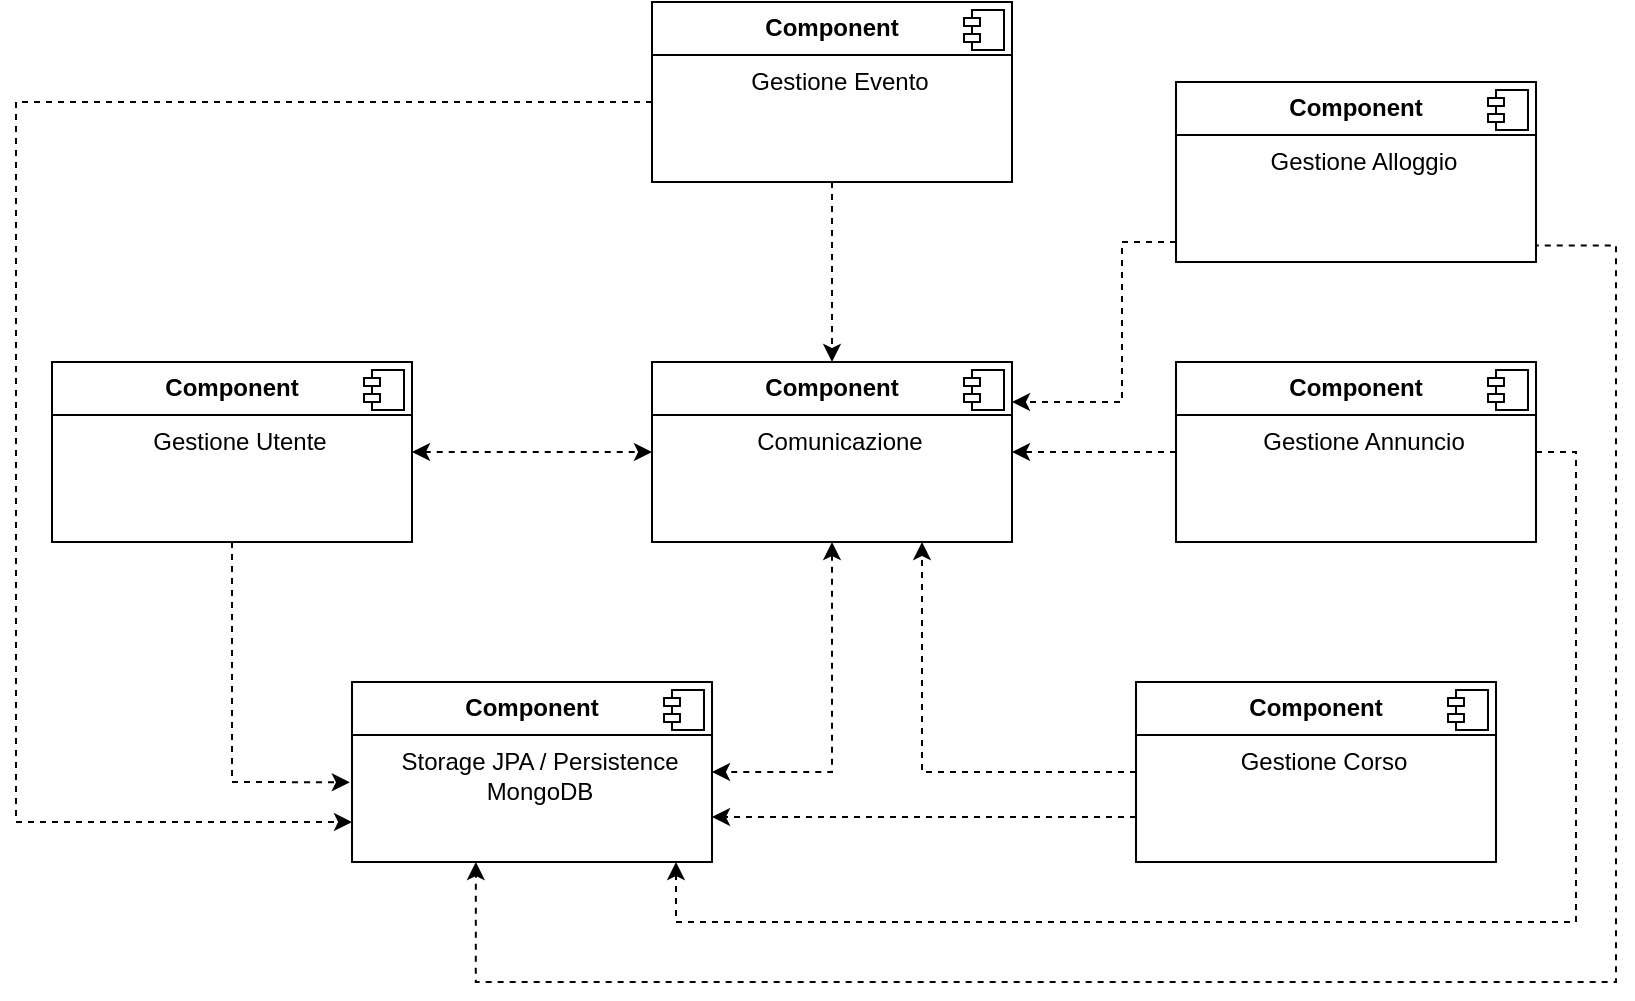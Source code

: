 <mxfile version="26.0.2" pages="3">
  <diagram name="Pagina-1" id="pe2UOCVBsBQI-98ntC_s">
    <mxGraphModel dx="1720" dy="804" grid="1" gridSize="10" guides="1" tooltips="1" connect="1" arrows="1" fold="1" page="1" pageScale="1" pageWidth="827" pageHeight="1169" math="0" shadow="0">
      <root>
        <mxCell id="0" />
        <mxCell id="1" parent="0" />
        <mxCell id="i1jx81vMMFwKfAQsEFk4-23" style="edgeStyle=orthogonalEdgeStyle;rounded=0;orthogonalLoop=1;jettySize=auto;html=1;exitX=1;exitY=0.5;exitDx=0;exitDy=0;entryX=0;entryY=0.5;entryDx=0;entryDy=0;startArrow=classic;startFill=1;dashed=1;" parent="1" source="4HBdsulgG-ImZdC8qQe4-5" target="4HBdsulgG-ImZdC8qQe4-17" edge="1">
          <mxGeometry relative="1" as="geometry" />
        </mxCell>
        <mxCell id="4HBdsulgG-ImZdC8qQe4-5" value="&lt;p style=&quot;margin:0px;margin-top:6px;text-align:center;&quot;&gt;&lt;b&gt;Component&lt;/b&gt;&lt;/p&gt;&lt;hr size=&quot;1&quot; style=&quot;border-style:solid;&quot;&gt;&lt;p style=&quot;margin: 0px 0px 0px 8px; text-align: center;&quot;&gt;Gestione Utente&lt;/p&gt;" style="align=left;overflow=fill;html=1;dropTarget=0;whiteSpace=wrap;" parent="1" vertex="1">
          <mxGeometry x="28" y="290" width="180" height="90" as="geometry" />
        </mxCell>
        <mxCell id="4HBdsulgG-ImZdC8qQe4-6" value="" style="shape=component;jettyWidth=8;jettyHeight=4;" parent="4HBdsulgG-ImZdC8qQe4-5" vertex="1">
          <mxGeometry x="1" width="20" height="20" relative="1" as="geometry">
            <mxPoint x="-24" y="4" as="offset" />
          </mxGeometry>
        </mxCell>
        <mxCell id="i1jx81vMMFwKfAQsEFk4-26" style="edgeStyle=orthogonalEdgeStyle;rounded=0;orthogonalLoop=1;jettySize=auto;html=1;exitX=0;exitY=0.5;exitDx=0;exitDy=0;entryX=1;entryY=0.5;entryDx=0;entryDy=0;dashed=1;" parent="1" source="4HBdsulgG-ImZdC8qQe4-7" target="4HBdsulgG-ImZdC8qQe4-17" edge="1">
          <mxGeometry relative="1" as="geometry" />
        </mxCell>
        <mxCell id="6kfab028m-CWDjPZeeVc-5" style="edgeStyle=orthogonalEdgeStyle;rounded=0;orthogonalLoop=1;jettySize=auto;html=1;dashed=1;" parent="1" source="4HBdsulgG-ImZdC8qQe4-7" target="4HBdsulgG-ImZdC8qQe4-19" edge="1">
          <mxGeometry relative="1" as="geometry">
            <Array as="points">
              <mxPoint x="790" y="335" />
              <mxPoint x="790" y="570" />
              <mxPoint x="340" y="570" />
            </Array>
          </mxGeometry>
        </mxCell>
        <mxCell id="4HBdsulgG-ImZdC8qQe4-7" value="&lt;p style=&quot;margin:0px;margin-top:6px;text-align:center;&quot;&gt;&lt;b&gt;Component&lt;/b&gt;&lt;/p&gt;&lt;hr size=&quot;1&quot; style=&quot;border-style:solid;&quot;&gt;&lt;p style=&quot;margin: 0px 0px 0px 8px; text-align: center;&quot;&gt;Gestione Annuncio&lt;/p&gt;" style="align=left;overflow=fill;html=1;dropTarget=0;whiteSpace=wrap;" parent="1" vertex="1">
          <mxGeometry x="590" y="290" width="180" height="90" as="geometry" />
        </mxCell>
        <mxCell id="4HBdsulgG-ImZdC8qQe4-8" value="" style="shape=component;jettyWidth=8;jettyHeight=4;" parent="4HBdsulgG-ImZdC8qQe4-7" vertex="1">
          <mxGeometry x="1" width="20" height="20" relative="1" as="geometry">
            <mxPoint x="-24" y="4" as="offset" />
          </mxGeometry>
        </mxCell>
        <mxCell id="i1jx81vMMFwKfAQsEFk4-24" style="edgeStyle=orthogonalEdgeStyle;rounded=0;orthogonalLoop=1;jettySize=auto;html=1;exitX=0.5;exitY=1;exitDx=0;exitDy=0;entryX=0.5;entryY=0;entryDx=0;entryDy=0;dashed=1;" parent="1" source="4HBdsulgG-ImZdC8qQe4-9" target="4HBdsulgG-ImZdC8qQe4-17" edge="1">
          <mxGeometry relative="1" as="geometry" />
        </mxCell>
        <mxCell id="6kfab028m-CWDjPZeeVc-2" style="edgeStyle=orthogonalEdgeStyle;rounded=0;orthogonalLoop=1;jettySize=auto;html=1;dashed=1;" parent="1" source="4HBdsulgG-ImZdC8qQe4-9" target="4HBdsulgG-ImZdC8qQe4-19" edge="1">
          <mxGeometry relative="1" as="geometry">
            <mxPoint x="246.118" y="430" as="targetPoint" />
            <Array as="points">
              <mxPoint x="10" y="160" />
              <mxPoint x="10" y="520" />
            </Array>
          </mxGeometry>
        </mxCell>
        <mxCell id="4HBdsulgG-ImZdC8qQe4-9" value="&lt;p style=&quot;margin:0px;margin-top:6px;text-align:center;&quot;&gt;&lt;b&gt;Component&lt;/b&gt;&lt;/p&gt;&lt;hr size=&quot;1&quot; style=&quot;border-style:solid;&quot;&gt;&lt;p style=&quot;margin: 0px 0px 0px 8px; text-align: center;&quot;&gt;Gestione Evento&lt;/p&gt;" style="align=left;overflow=fill;html=1;dropTarget=0;whiteSpace=wrap;" parent="1" vertex="1">
          <mxGeometry x="328" y="110" width="180" height="90" as="geometry" />
        </mxCell>
        <mxCell id="4HBdsulgG-ImZdC8qQe4-10" value="" style="shape=component;jettyWidth=8;jettyHeight=4;" parent="4HBdsulgG-ImZdC8qQe4-9" vertex="1">
          <mxGeometry x="1" width="20" height="20" relative="1" as="geometry">
            <mxPoint x="-24" y="4" as="offset" />
          </mxGeometry>
        </mxCell>
        <mxCell id="6kfab028m-CWDjPZeeVc-3" style="edgeStyle=orthogonalEdgeStyle;rounded=0;orthogonalLoop=1;jettySize=auto;html=1;entryX=1;entryY=0.222;entryDx=0;entryDy=0;entryPerimeter=0;dashed=1;" parent="1" source="4HBdsulgG-ImZdC8qQe4-11" target="4HBdsulgG-ImZdC8qQe4-17" edge="1">
          <mxGeometry relative="1" as="geometry">
            <mxPoint x="518" y="310" as="targetPoint" />
            <Array as="points">
              <mxPoint x="563" y="230" />
              <mxPoint x="563" y="310" />
            </Array>
          </mxGeometry>
        </mxCell>
        <mxCell id="6kfab028m-CWDjPZeeVc-6" style="edgeStyle=orthogonalEdgeStyle;rounded=0;orthogonalLoop=1;jettySize=auto;html=1;dashed=1;entryX=0.344;entryY=1;entryDx=0;entryDy=0;entryPerimeter=0;exitX=0.991;exitY=0.909;exitDx=0;exitDy=0;exitPerimeter=0;" parent="1" source="4HBdsulgG-ImZdC8qQe4-11" target="4HBdsulgG-ImZdC8qQe4-19" edge="1">
          <mxGeometry relative="1" as="geometry">
            <mxPoint x="280" y="550" as="targetPoint" />
            <Array as="points">
              <mxPoint x="810" y="232" />
              <mxPoint x="810" y="600" />
              <mxPoint x="240" y="600" />
            </Array>
            <mxPoint x="776" y="160" as="sourcePoint" />
          </mxGeometry>
        </mxCell>
        <mxCell id="4HBdsulgG-ImZdC8qQe4-11" value="&lt;p style=&quot;margin:0px;margin-top:6px;text-align:center;&quot;&gt;&lt;b&gt;Component&lt;/b&gt;&lt;/p&gt;&lt;hr size=&quot;1&quot; style=&quot;border-style:solid;&quot;&gt;&lt;p style=&quot;margin: 0px 0px 0px 8px; text-align: center;&quot;&gt;Gestione Alloggio&lt;/p&gt;" style="align=left;overflow=fill;html=1;dropTarget=0;whiteSpace=wrap;" parent="1" vertex="1">
          <mxGeometry x="590" y="150" width="180" height="90" as="geometry" />
        </mxCell>
        <mxCell id="4HBdsulgG-ImZdC8qQe4-12" value="" style="shape=component;jettyWidth=8;jettyHeight=4;" parent="4HBdsulgG-ImZdC8qQe4-11" vertex="1">
          <mxGeometry x="1" width="20" height="20" relative="1" as="geometry">
            <mxPoint x="-24" y="4" as="offset" />
          </mxGeometry>
        </mxCell>
        <mxCell id="i1jx81vMMFwKfAQsEFk4-15" style="edgeStyle=orthogonalEdgeStyle;rounded=0;orthogonalLoop=1;jettySize=auto;html=1;exitX=1;exitY=0.5;exitDx=0;exitDy=0;entryX=0.25;entryY=0;entryDx=0;entryDy=0;strokeColor=none;" parent="1" source="4HBdsulgG-ImZdC8qQe4-13" target="4HBdsulgG-ImZdC8qQe4-5" edge="1">
          <mxGeometry relative="1" as="geometry">
            <Array as="points">
              <mxPoint x="240" y="325" />
              <mxPoint x="240" y="380" />
            </Array>
          </mxGeometry>
        </mxCell>
        <mxCell id="i1jx81vMMFwKfAQsEFk4-27" style="edgeStyle=orthogonalEdgeStyle;rounded=0;orthogonalLoop=1;jettySize=auto;html=1;exitX=0;exitY=0.5;exitDx=0;exitDy=0;entryX=0.75;entryY=1;entryDx=0;entryDy=0;dashed=1;" parent="1" source="4HBdsulgG-ImZdC8qQe4-13" target="4HBdsulgG-ImZdC8qQe4-17" edge="1">
          <mxGeometry relative="1" as="geometry" />
        </mxCell>
        <mxCell id="6kfab028m-CWDjPZeeVc-4" style="edgeStyle=orthogonalEdgeStyle;rounded=0;orthogonalLoop=1;jettySize=auto;html=1;exitX=0;exitY=0.75;exitDx=0;exitDy=0;entryX=1;entryY=0.75;entryDx=0;entryDy=0;dashed=1;" parent="1" source="4HBdsulgG-ImZdC8qQe4-13" target="4HBdsulgG-ImZdC8qQe4-19" edge="1">
          <mxGeometry relative="1" as="geometry" />
        </mxCell>
        <mxCell id="4HBdsulgG-ImZdC8qQe4-13" value="&lt;p style=&quot;margin:0px;margin-top:6px;text-align:center;&quot;&gt;&lt;b&gt;Component&lt;/b&gt;&lt;/p&gt;&lt;hr size=&quot;1&quot; style=&quot;border-style:solid;&quot;&gt;&lt;p style=&quot;margin: 0px 0px 0px 8px; text-align: center;&quot;&gt;Gestione Corso&lt;/p&gt;" style="align=left;overflow=fill;html=1;dropTarget=0;whiteSpace=wrap;" parent="1" vertex="1">
          <mxGeometry x="570" y="450" width="180" height="90" as="geometry" />
        </mxCell>
        <mxCell id="4HBdsulgG-ImZdC8qQe4-14" value="" style="shape=component;jettyWidth=8;jettyHeight=4;" parent="4HBdsulgG-ImZdC8qQe4-13" vertex="1">
          <mxGeometry x="1" width="20" height="20" relative="1" as="geometry">
            <mxPoint x="-24" y="4" as="offset" />
          </mxGeometry>
        </mxCell>
        <mxCell id="4HBdsulgG-ImZdC8qQe4-17" value="&lt;p style=&quot;margin:0px;margin-top:6px;text-align:center;&quot;&gt;&lt;b&gt;Component&lt;/b&gt;&lt;/p&gt;&lt;hr size=&quot;1&quot; style=&quot;border-style:solid;&quot;&gt;&lt;p style=&quot;margin: 0px 0px 0px 8px; text-align: center;&quot;&gt;Comunicazione&lt;/p&gt;" style="align=left;overflow=fill;html=1;dropTarget=0;whiteSpace=wrap;" parent="1" vertex="1">
          <mxGeometry x="328" y="290" width="180" height="90" as="geometry" />
        </mxCell>
        <mxCell id="4HBdsulgG-ImZdC8qQe4-18" value="" style="shape=component;jettyWidth=8;jettyHeight=4;" parent="4HBdsulgG-ImZdC8qQe4-17" vertex="1">
          <mxGeometry x="1" width="20" height="20" relative="1" as="geometry">
            <mxPoint x="-24" y="4" as="offset" />
          </mxGeometry>
        </mxCell>
        <mxCell id="4HBdsulgG-ImZdC8qQe4-19" value="&lt;p style=&quot;margin:0px;margin-top:6px;text-align:center;&quot;&gt;&lt;b&gt;Component&lt;/b&gt;&lt;/p&gt;&lt;hr size=&quot;1&quot; style=&quot;border-style:solid;&quot;&gt;&lt;p style=&quot;margin: 0px 0px 0px 8px; text-align: center;&quot;&gt;Storage JPA / Persistence&lt;/p&gt;&lt;p style=&quot;margin: 0px 0px 0px 8px; text-align: center;&quot;&gt;MongoDB&lt;/p&gt;" style="align=left;overflow=fill;html=1;dropTarget=0;whiteSpace=wrap;" parent="1" vertex="1">
          <mxGeometry x="178" y="450" width="180" height="90" as="geometry" />
        </mxCell>
        <mxCell id="4HBdsulgG-ImZdC8qQe4-20" value="" style="shape=component;jettyWidth=8;jettyHeight=4;" parent="4HBdsulgG-ImZdC8qQe4-19" vertex="1">
          <mxGeometry x="1" width="20" height="20" relative="1" as="geometry">
            <mxPoint x="-24" y="4" as="offset" />
          </mxGeometry>
        </mxCell>
        <mxCell id="GGJSLKIVO9XO_60lg_C8-2" value="" style="endArrow=classic;html=1;rounded=0;exitX=0.5;exitY=1;exitDx=0;exitDy=0;entryX=-0.006;entryY=0.557;entryDx=0;entryDy=0;entryPerimeter=0;dashed=1;" parent="1" source="4HBdsulgG-ImZdC8qQe4-5" target="4HBdsulgG-ImZdC8qQe4-19" edge="1">
          <mxGeometry width="50" height="50" relative="1" as="geometry">
            <mxPoint x="238" y="260" as="sourcePoint" />
            <mxPoint x="288" y="210" as="targetPoint" />
            <Array as="points">
              <mxPoint x="118" y="500" />
            </Array>
          </mxGeometry>
        </mxCell>
        <mxCell id="GGJSLKIVO9XO_60lg_C8-3" value="" style="endArrow=classic;html=1;rounded=0;exitX=0.5;exitY=1;exitDx=0;exitDy=0;entryX=1;entryY=0.5;entryDx=0;entryDy=0;dashed=1;startArrow=classic;startFill=1;" parent="1" source="4HBdsulgG-ImZdC8qQe4-17" target="4HBdsulgG-ImZdC8qQe4-19" edge="1">
          <mxGeometry width="50" height="50" relative="1" as="geometry">
            <mxPoint x="408" y="390" as="sourcePoint" />
            <mxPoint x="468" y="505" as="targetPoint" />
            <Array as="points">
              <mxPoint x="418" y="495" />
            </Array>
          </mxGeometry>
        </mxCell>
      </root>
    </mxGraphModel>
  </diagram>
  <diagram id="pYxKNERqshuxI0l4c9nT" name="Pagina-2">
    <mxGraphModel grid="1" page="1" gridSize="10" guides="1" tooltips="1" connect="1" arrows="1" fold="1" pageScale="1" pageWidth="827" pageHeight="1169" math="0" shadow="0">
      <root>
        <mxCell id="0" />
        <mxCell id="1" parent="0" />
        <mxCell id="yDcQlnDPw1mPik0FXwPe-1" style="edgeStyle=orthogonalEdgeStyle;rounded=0;orthogonalLoop=1;jettySize=auto;html=1;" edge="1" parent="1" source="DOC5NmTzNjo7egD-aANQ-2" target="DOC5NmTzNjo7egD-aANQ-21">
          <mxGeometry relative="1" as="geometry" />
        </mxCell>
        <mxCell id="JM3vC0mVPemPhnOdPnBG-3" style="edgeStyle=orthogonalEdgeStyle;rounded=0;orthogonalLoop=1;jettySize=auto;html=1;entryX=0.5;entryY=0;entryDx=0;entryDy=0;" edge="1" parent="1" source="DOC5NmTzNjo7egD-aANQ-2" target="DOC5NmTzNjo7egD-aANQ-23">
          <mxGeometry relative="1" as="geometry" />
        </mxCell>
        <mxCell id="DOC5NmTzNjo7egD-aANQ-2" value="&lt;p style=&quot;margin:0px;margin-top:6px;text-align:center;&quot;&gt;&lt;b&gt;Component&lt;/b&gt;&lt;/p&gt;&lt;hr size=&quot;1&quot; style=&quot;border-style:solid;&quot;&gt;&lt;p style=&quot;margin: 0px 0px 0px 8px; text-align: center;&quot;&gt;Gestione Utente&lt;/p&gt;" style="align=left;overflow=fill;html=1;dropTarget=0;whiteSpace=wrap;" vertex="1" parent="1">
          <mxGeometry x="670" y="30" width="180" height="90" as="geometry" />
        </mxCell>
        <mxCell id="DOC5NmTzNjo7egD-aANQ-3" value="" style="shape=component;jettyWidth=8;jettyHeight=4;" vertex="1" parent="DOC5NmTzNjo7egD-aANQ-2">
          <mxGeometry x="1" width="20" height="20" relative="1" as="geometry">
            <mxPoint x="-24" y="4" as="offset" />
          </mxGeometry>
        </mxCell>
        <mxCell id="JM3vC0mVPemPhnOdPnBG-5" style="edgeStyle=orthogonalEdgeStyle;rounded=0;orthogonalLoop=1;jettySize=auto;html=1;exitX=0;exitY=0.5;exitDx=0;exitDy=0;entryX=0.902;entryY=1.008;entryDx=0;entryDy=0;entryPerimeter=0;" edge="1" parent="1" source="DOC5NmTzNjo7egD-aANQ-6" target="DOC5NmTzNjo7egD-aANQ-23">
          <mxGeometry relative="1" as="geometry">
            <Array as="points">
              <mxPoint x="362" y="315" />
            </Array>
          </mxGeometry>
        </mxCell>
        <mxCell id="DOC5NmTzNjo7egD-aANQ-6" value="&lt;p style=&quot;margin:0px;margin-top:6px;text-align:center;&quot;&gt;&lt;b&gt;Component&lt;/b&gt;&lt;/p&gt;&lt;hr size=&quot;1&quot; style=&quot;border-style:solid;&quot;&gt;&lt;p style=&quot;margin: 0px 0px 0px 8px; text-align: center;&quot;&gt;Gestione Annuncio&lt;/p&gt;" style="align=left;overflow=fill;html=1;dropTarget=0;whiteSpace=wrap;" vertex="1" parent="1">
          <mxGeometry x="670" y="270" width="180" height="90" as="geometry" />
        </mxCell>
        <mxCell id="DOC5NmTzNjo7egD-aANQ-7" value="" style="shape=component;jettyWidth=8;jettyHeight=4;" vertex="1" parent="DOC5NmTzNjo7egD-aANQ-6">
          <mxGeometry x="1" width="20" height="20" relative="1" as="geometry">
            <mxPoint x="-24" y="4" as="offset" />
          </mxGeometry>
        </mxCell>
        <mxCell id="DOC5NmTzNjo7egD-aANQ-10" value="&lt;p style=&quot;margin:0px;margin-top:6px;text-align:center;&quot;&gt;&lt;b&gt;Component&lt;/b&gt;&lt;/p&gt;&lt;hr size=&quot;1&quot; style=&quot;border-style:solid;&quot;&gt;&lt;p style=&quot;margin: 0px 0px 0px 8px; text-align: center;&quot;&gt;Gestione Evento&lt;/p&gt;" style="align=left;overflow=fill;html=1;dropTarget=0;whiteSpace=wrap;" vertex="1" parent="1">
          <mxGeometry x="170" y="-70" width="180" height="90" as="geometry" />
        </mxCell>
        <mxCell id="DOC5NmTzNjo7egD-aANQ-11" value="" style="shape=component;jettyWidth=8;jettyHeight=4;" vertex="1" parent="DOC5NmTzNjo7egD-aANQ-10">
          <mxGeometry x="1" width="20" height="20" relative="1" as="geometry">
            <mxPoint x="-24" y="4" as="offset" />
          </mxGeometry>
        </mxCell>
        <mxCell id="JM3vC0mVPemPhnOdPnBG-1" style="edgeStyle=orthogonalEdgeStyle;rounded=0;orthogonalLoop=1;jettySize=auto;html=1;" edge="1" parent="1" source="DOC5NmTzNjo7egD-aANQ-14" target="DOC5NmTzNjo7egD-aANQ-21">
          <mxGeometry relative="1" as="geometry" />
        </mxCell>
        <mxCell id="DOC5NmTzNjo7egD-aANQ-14" value="&lt;p style=&quot;margin:0px;margin-top:6px;text-align:center;&quot;&gt;&lt;b&gt;Component&lt;/b&gt;&lt;/p&gt;&lt;hr size=&quot;1&quot; style=&quot;border-style:solid;&quot;&gt;&lt;p style=&quot;margin: 0px 0px 0px 8px; text-align: center;&quot;&gt;Gestione Alloggio&lt;/p&gt;" style="align=left;overflow=fill;html=1;dropTarget=0;whiteSpace=wrap;" vertex="1" parent="1">
          <mxGeometry x="670" y="160" width="180" height="90" as="geometry" />
        </mxCell>
        <mxCell id="DOC5NmTzNjo7egD-aANQ-15" value="" style="shape=component;jettyWidth=8;jettyHeight=4;" vertex="1" parent="DOC5NmTzNjo7egD-aANQ-14">
          <mxGeometry x="1" width="20" height="20" relative="1" as="geometry">
            <mxPoint x="-24" y="4" as="offset" />
          </mxGeometry>
        </mxCell>
        <mxCell id="DOC5NmTzNjo7egD-aANQ-19" value="&lt;p style=&quot;margin:0px;margin-top:6px;text-align:center;&quot;&gt;&lt;b&gt;Component&lt;/b&gt;&lt;/p&gt;&lt;hr size=&quot;1&quot; style=&quot;border-style:solid;&quot;&gt;&lt;p style=&quot;margin: 0px 0px 0px 8px; text-align: center;&quot;&gt;Gestione Corso&lt;/p&gt;" style="align=left;overflow=fill;html=1;dropTarget=0;whiteSpace=wrap;" vertex="1" parent="1">
          <mxGeometry x="670" y="390" width="180" height="90" as="geometry" />
        </mxCell>
        <mxCell id="DOC5NmTzNjo7egD-aANQ-20" value="" style="shape=component;jettyWidth=8;jettyHeight=4;" vertex="1" parent="DOC5NmTzNjo7egD-aANQ-19">
          <mxGeometry x="1" width="20" height="20" relative="1" as="geometry">
            <mxPoint x="-24" y="4" as="offset" />
          </mxGeometry>
        </mxCell>
        <mxCell id="DOC5NmTzNjo7egD-aANQ-21" value="&lt;p style=&quot;margin:0px;margin-top:6px;text-align:center;&quot;&gt;&lt;b&gt;Component&lt;/b&gt;&lt;/p&gt;&lt;hr size=&quot;1&quot; style=&quot;border-style:solid;&quot;&gt;&lt;p style=&quot;margin: 0px 0px 0px 8px; text-align: center;&quot;&gt;Comunicazione&lt;/p&gt;" style="align=left;overflow=fill;html=1;dropTarget=0;whiteSpace=wrap;" vertex="1" parent="1">
          <mxGeometry x="960" y="150" width="180" height="90" as="geometry" />
        </mxCell>
        <mxCell id="DOC5NmTzNjo7egD-aANQ-22" value="" style="shape=component;jettyWidth=8;jettyHeight=4;" vertex="1" parent="DOC5NmTzNjo7egD-aANQ-21">
          <mxGeometry x="1" width="20" height="20" relative="1" as="geometry">
            <mxPoint x="-24" y="4" as="offset" />
          </mxGeometry>
        </mxCell>
        <mxCell id="DOC5NmTzNjo7egD-aANQ-23" value="&lt;p style=&quot;margin:0px;margin-top:6px;text-align:center;&quot;&gt;&lt;b&gt;Component&lt;/b&gt;&lt;/p&gt;&lt;hr size=&quot;1&quot; style=&quot;border-style:solid;&quot;&gt;&lt;p style=&quot;margin: 0px 0px 0px 8px; text-align: center;&quot;&gt;Storage JPA / Persistence&lt;/p&gt;&lt;p style=&quot;margin: 0px 0px 0px 8px; text-align: center;&quot;&gt;MongoDB&lt;/p&gt;" style="align=left;overflow=fill;html=1;dropTarget=0;whiteSpace=wrap;" vertex="1" parent="1">
          <mxGeometry x="200" y="130" width="180" height="90" as="geometry" />
        </mxCell>
        <mxCell id="DOC5NmTzNjo7egD-aANQ-24" value="" style="shape=component;jettyWidth=8;jettyHeight=4;" vertex="1" parent="DOC5NmTzNjo7egD-aANQ-23">
          <mxGeometry x="1" width="20" height="20" relative="1" as="geometry">
            <mxPoint x="-24" y="4" as="offset" />
          </mxGeometry>
        </mxCell>
        <mxCell id="0OwJpq9VTlQdmkUip8Zd-1" style="edgeStyle=orthogonalEdgeStyle;rounded=0;orthogonalLoop=1;jettySize=auto;html=1;entryX=0;entryY=0.25;entryDx=0;entryDy=0;" edge="1" parent="1" source="DOC5NmTzNjo7egD-aANQ-30" target="DOC5NmTzNjo7egD-aANQ-2">
          <mxGeometry relative="1" as="geometry">
            <Array as="points">
              <mxPoint x="560" y="53" />
            </Array>
          </mxGeometry>
        </mxCell>
        <mxCell id="DOC5NmTzNjo7egD-aANQ-30" value="&lt;p style=&quot;margin:0px;margin-top:6px;text-align:center;&quot;&gt;&lt;b&gt;Component&lt;/b&gt;&lt;/p&gt;&lt;hr size=&quot;1&quot; style=&quot;border-style:solid;&quot;&gt;&lt;p style=&quot;margin: 0px 0px 0px 8px; text-align: center;&quot;&gt;CDN&lt;/p&gt;" style="align=left;overflow=fill;html=1;dropTarget=0;whiteSpace=wrap;" vertex="1" parent="1">
          <mxGeometry x="430" y="-80" width="180" height="90" as="geometry" />
        </mxCell>
        <mxCell id="DOC5NmTzNjo7egD-aANQ-31" value="" style="shape=component;jettyWidth=8;jettyHeight=4;" vertex="1" parent="DOC5NmTzNjo7egD-aANQ-30">
          <mxGeometry x="1" width="20" height="20" relative="1" as="geometry">
            <mxPoint x="-24" y="4" as="offset" />
          </mxGeometry>
        </mxCell>
        <mxCell id="JM3vC0mVPemPhnOdPnBG-2" style="edgeStyle=orthogonalEdgeStyle;rounded=0;orthogonalLoop=1;jettySize=auto;html=1;entryX=0.604;entryY=1.037;entryDx=0;entryDy=0;entryPerimeter=0;" edge="1" parent="1" source="DOC5NmTzNjo7egD-aANQ-6" target="DOC5NmTzNjo7egD-aANQ-21">
          <mxGeometry relative="1" as="geometry" />
        </mxCell>
        <mxCell id="JM3vC0mVPemPhnOdPnBG-8" style="edgeStyle=orthogonalEdgeStyle;rounded=0;orthogonalLoop=1;jettySize=auto;html=1;entryX=0.437;entryY=1.015;entryDx=0;entryDy=0;entryPerimeter=0;" edge="1" parent="1" source="DOC5NmTzNjo7egD-aANQ-19" target="DOC5NmTzNjo7egD-aANQ-23">
          <mxGeometry relative="1" as="geometry" />
        </mxCell>
        <mxCell id="JM3vC0mVPemPhnOdPnBG-9" style="edgeStyle=orthogonalEdgeStyle;rounded=0;orthogonalLoop=1;jettySize=auto;html=1;entryX=0.32;entryY=0.032;entryDx=0;entryDy=0;entryPerimeter=0;" edge="1" parent="1" source="DOC5NmTzNjo7egD-aANQ-10" target="DOC5NmTzNjo7egD-aANQ-23">
          <mxGeometry relative="1" as="geometry">
            <Array as="points">
              <mxPoint x="258" y="50" />
              <mxPoint x="258" y="50" />
            </Array>
          </mxGeometry>
        </mxCell>
        <mxCell id="JM3vC0mVPemPhnOdPnBG-13" style="edgeStyle=orthogonalEdgeStyle;rounded=0;orthogonalLoop=1;jettySize=auto;html=1;exitX=0.25;exitY=1;exitDx=0;exitDy=0;entryX=0.75;entryY=0;entryDx=0;entryDy=0;" edge="1" parent="1" source="DOC5NmTzNjo7egD-aANQ-30" target="DOC5NmTzNjo7egD-aANQ-23">
          <mxGeometry relative="1" as="geometry" />
        </mxCell>
        <mxCell id="JM3vC0mVPemPhnOdPnBG-14" style="edgeStyle=orthogonalEdgeStyle;rounded=0;orthogonalLoop=1;jettySize=auto;html=1;exitX=0.75;exitY=1;exitDx=0;exitDy=0;entryX=0.004;entryY=0.641;entryDx=0;entryDy=0;entryPerimeter=0;" edge="1" parent="1" source="DOC5NmTzNjo7egD-aANQ-30" target="DOC5NmTzNjo7egD-aANQ-14">
          <mxGeometry relative="1" as="geometry" />
        </mxCell>
        <mxCell id="0OwJpq9VTlQdmkUip8Zd-2" style="edgeStyle=orthogonalEdgeStyle;rounded=0;orthogonalLoop=1;jettySize=auto;html=1;entryX=0;entryY=0.25;entryDx=0;entryDy=0;" edge="1" parent="1" source="DOC5NmTzNjo7egD-aANQ-30" target="DOC5NmTzNjo7egD-aANQ-19">
          <mxGeometry relative="1" as="geometry">
            <Array as="points">
              <mxPoint x="540" y="413" />
            </Array>
          </mxGeometry>
        </mxCell>
        <mxCell id="iOa3I-RKkQp0cyQ3hK5b-1" style="edgeStyle=orthogonalEdgeStyle;rounded=0;orthogonalLoop=1;jettySize=auto;html=1;exitX=1;exitY=0.5;exitDx=0;exitDy=0;entryX=0;entryY=0.5;entryDx=0;entryDy=0;startArrow=none;startFill=0;dashed=1;" edge="1" parent="1" source="iOa3I-RKkQp0cyQ3hK5b-2" target="iOa3I-RKkQp0cyQ3hK5b-21">
          <mxGeometry relative="1" as="geometry" />
        </mxCell>
        <mxCell id="JM3vC0mVPemPhnOdPnBG-18" style="edgeStyle=orthogonalEdgeStyle;rounded=0;orthogonalLoop=1;jettySize=auto;html=1;dashed=1;" edge="1" parent="1" source="iOa3I-RKkQp0cyQ3hK5b-2">
          <mxGeometry relative="1" as="geometry">
            <mxPoint x="1900" y="-70" as="targetPoint" />
            <Array as="points">
              <mxPoint x="1328" y="-140" />
              <mxPoint x="1900" y="-140" />
            </Array>
          </mxGeometry>
        </mxCell>
        <mxCell id="JM3vC0mVPemPhnOdPnBG-19" style="edgeStyle=orthogonalEdgeStyle;rounded=0;orthogonalLoop=1;jettySize=auto;html=1;exitX=0.498;exitY=0.968;exitDx=0;exitDy=0;exitPerimeter=0;dashed=1;" edge="1" parent="1" source="iOa3I-RKkQp0cyQ3hK5b-2">
          <mxGeometry relative="1" as="geometry">
            <mxPoint x="1980" y="100" as="targetPoint" />
            <mxPoint x="1410" y="180" as="sourcePoint" />
            <Array as="points">
              <mxPoint x="1328" y="540" />
              <mxPoint x="2060" y="540" />
              <mxPoint x="2060" y="100" />
            </Array>
          </mxGeometry>
        </mxCell>
        <mxCell id="iOa3I-RKkQp0cyQ3hK5b-2" value="&lt;p style=&quot;margin:0px;margin-top:6px;text-align:center;&quot;&gt;&lt;b&gt;Component&lt;/b&gt;&lt;/p&gt;&lt;hr size=&quot;1&quot; style=&quot;border-style:solid;&quot;&gt;&lt;p style=&quot;margin: 0px 0px 0px 8px; text-align: center;&quot;&gt;Comunicazione&lt;/p&gt;" style="align=left;overflow=fill;html=1;dropTarget=0;whiteSpace=wrap;" vertex="1" parent="1">
          <mxGeometry x="1237.92" y="75" width="180" height="90" as="geometry" />
        </mxCell>
        <mxCell id="iOa3I-RKkQp0cyQ3hK5b-3" value="" style="shape=component;jettyWidth=8;jettyHeight=4;" vertex="1" parent="iOa3I-RKkQp0cyQ3hK5b-2">
          <mxGeometry x="1" width="20" height="20" relative="1" as="geometry">
            <mxPoint x="-24" y="4" as="offset" />
          </mxGeometry>
        </mxCell>
        <mxCell id="iOa3I-RKkQp0cyQ3hK5b-5" style="edgeStyle=orthogonalEdgeStyle;rounded=0;orthogonalLoop=1;jettySize=auto;html=1;dashed=1;" edge="1" parent="1" source="iOa3I-RKkQp0cyQ3hK5b-6" target="iOa3I-RKkQp0cyQ3hK5b-23">
          <mxGeometry relative="1" as="geometry">
            <Array as="points">
              <mxPoint x="1999.92" y="120" />
              <mxPoint x="1999.92" y="355" />
              <mxPoint x="1549.92" y="355" />
            </Array>
          </mxGeometry>
        </mxCell>
        <mxCell id="iOa3I-RKkQp0cyQ3hK5b-6" value="&lt;p style=&quot;margin:0px;margin-top:6px;text-align:center;&quot;&gt;&lt;b&gt;Component&lt;/b&gt;&lt;/p&gt;&lt;hr size=&quot;1&quot; style=&quot;border-style:solid;&quot;&gt;&lt;p style=&quot;margin: 0px 0px 0px 8px; text-align: center;&quot;&gt;Gestione Annuncio&lt;/p&gt;" style="align=left;overflow=fill;html=1;dropTarget=0;whiteSpace=wrap;" vertex="1" parent="1">
          <mxGeometry x="1799.92" y="75" width="180" height="90" as="geometry" />
        </mxCell>
        <mxCell id="iOa3I-RKkQp0cyQ3hK5b-7" value="" style="shape=component;jettyWidth=8;jettyHeight=4;" vertex="1" parent="iOa3I-RKkQp0cyQ3hK5b-6">
          <mxGeometry x="1" width="20" height="20" relative="1" as="geometry">
            <mxPoint x="-24" y="4" as="offset" />
          </mxGeometry>
        </mxCell>
        <mxCell id="iOa3I-RKkQp0cyQ3hK5b-8" style="edgeStyle=orthogonalEdgeStyle;rounded=0;orthogonalLoop=1;jettySize=auto;html=1;exitX=0.5;exitY=1;exitDx=0;exitDy=0;entryX=0.5;entryY=0;entryDx=0;entryDy=0;dashed=1;startArrow=classic;startFill=1;endArrow=none;endFill=0;" edge="1" parent="1" source="iOa3I-RKkQp0cyQ3hK5b-10" target="iOa3I-RKkQp0cyQ3hK5b-21">
          <mxGeometry relative="1" as="geometry" />
        </mxCell>
        <mxCell id="iOa3I-RKkQp0cyQ3hK5b-9" style="edgeStyle=orthogonalEdgeStyle;rounded=0;orthogonalLoop=1;jettySize=auto;html=1;dashed=1;" edge="1" parent="1" source="iOa3I-RKkQp0cyQ3hK5b-10" target="iOa3I-RKkQp0cyQ3hK5b-23">
          <mxGeometry relative="1" as="geometry">
            <mxPoint x="1456.038" y="215" as="targetPoint" />
            <Array as="points">
              <mxPoint x="1219.92" y="-55" />
              <mxPoint x="1219.92" y="305" />
            </Array>
          </mxGeometry>
        </mxCell>
        <mxCell id="iOa3I-RKkQp0cyQ3hK5b-10" value="&lt;p style=&quot;margin:0px;margin-top:6px;text-align:center;&quot;&gt;&lt;b&gt;Component&lt;/b&gt;&lt;/p&gt;&lt;hr size=&quot;1&quot; style=&quot;border-style:solid;&quot;&gt;&lt;p style=&quot;margin: 0px 0px 0px 8px; text-align: center;&quot;&gt;Gestione Evento&lt;/p&gt;" style="align=left;overflow=fill;html=1;dropTarget=0;whiteSpace=wrap;" vertex="1" parent="1">
          <mxGeometry x="1537.92" y="-105" width="180" height="90" as="geometry" />
        </mxCell>
        <mxCell id="iOa3I-RKkQp0cyQ3hK5b-11" value="" style="shape=component;jettyWidth=8;jettyHeight=4;" vertex="1" parent="iOa3I-RKkQp0cyQ3hK5b-10">
          <mxGeometry x="1" width="20" height="20" relative="1" as="geometry">
            <mxPoint x="-24" y="4" as="offset" />
          </mxGeometry>
        </mxCell>
        <mxCell id="iOa3I-RKkQp0cyQ3hK5b-12" style="edgeStyle=orthogonalEdgeStyle;rounded=0;orthogonalLoop=1;jettySize=auto;html=1;entryX=1;entryY=0.222;entryDx=0;entryDy=0;entryPerimeter=0;dashed=1;endArrow=none;endFill=0;startArrow=classic;startFill=1;" edge="1" parent="1" source="iOa3I-RKkQp0cyQ3hK5b-14" target="iOa3I-RKkQp0cyQ3hK5b-21">
          <mxGeometry relative="1" as="geometry">
            <mxPoint x="1727.92" y="95" as="targetPoint" />
            <Array as="points">
              <mxPoint x="1772.92" y="15" />
              <mxPoint x="1772.92" y="95" />
            </Array>
          </mxGeometry>
        </mxCell>
        <mxCell id="iOa3I-RKkQp0cyQ3hK5b-13" style="edgeStyle=orthogonalEdgeStyle;rounded=0;orthogonalLoop=1;jettySize=auto;html=1;dashed=1;entryX=0.344;entryY=1;entryDx=0;entryDy=0;entryPerimeter=0;exitX=0.991;exitY=0.909;exitDx=0;exitDy=0;exitPerimeter=0;" edge="1" parent="1" source="iOa3I-RKkQp0cyQ3hK5b-14" target="iOa3I-RKkQp0cyQ3hK5b-23">
          <mxGeometry relative="1" as="geometry">
            <mxPoint x="1489.92" y="335" as="targetPoint" />
            <Array as="points">
              <mxPoint x="2019.92" y="17" />
              <mxPoint x="2019.92" y="385" />
              <mxPoint x="1449.92" y="385" />
            </Array>
            <mxPoint x="1985.92" y="-55" as="sourcePoint" />
          </mxGeometry>
        </mxCell>
        <mxCell id="iOa3I-RKkQp0cyQ3hK5b-14" value="&lt;p style=&quot;margin:0px;margin-top:6px;text-align:center;&quot;&gt;&lt;b&gt;Component&lt;/b&gt;&lt;/p&gt;&lt;hr size=&quot;1&quot; style=&quot;border-style:solid;&quot;&gt;&lt;p style=&quot;margin: 0px 0px 0px 8px; text-align: center;&quot;&gt;Gestione Alloggio&lt;/p&gt;" style="align=left;overflow=fill;html=1;dropTarget=0;whiteSpace=wrap;" vertex="1" parent="1">
          <mxGeometry x="1799.92" y="-65" width="180" height="90" as="geometry" />
        </mxCell>
        <mxCell id="iOa3I-RKkQp0cyQ3hK5b-15" value="" style="shape=component;jettyWidth=8;jettyHeight=4;" vertex="1" parent="iOa3I-RKkQp0cyQ3hK5b-14">
          <mxGeometry x="1" width="20" height="20" relative="1" as="geometry">
            <mxPoint x="-24" y="4" as="offset" />
          </mxGeometry>
        </mxCell>
        <mxCell id="iOa3I-RKkQp0cyQ3hK5b-16" style="edgeStyle=orthogonalEdgeStyle;rounded=0;orthogonalLoop=1;jettySize=auto;html=1;exitX=1;exitY=0.5;exitDx=0;exitDy=0;entryX=0.25;entryY=0;entryDx=0;entryDy=0;strokeColor=none;" edge="1" parent="1" source="iOa3I-RKkQp0cyQ3hK5b-19" target="iOa3I-RKkQp0cyQ3hK5b-2">
          <mxGeometry relative="1" as="geometry">
            <Array as="points">
              <mxPoint x="1449.92" y="110" />
              <mxPoint x="1449.92" y="165" />
            </Array>
          </mxGeometry>
        </mxCell>
        <mxCell id="iOa3I-RKkQp0cyQ3hK5b-18" style="edgeStyle=orthogonalEdgeStyle;rounded=0;orthogonalLoop=1;jettySize=auto;html=1;exitX=0;exitY=0.75;exitDx=0;exitDy=0;entryX=1;entryY=0.75;entryDx=0;entryDy=0;dashed=1;" edge="1" parent="1" source="iOa3I-RKkQp0cyQ3hK5b-19" target="iOa3I-RKkQp0cyQ3hK5b-23">
          <mxGeometry relative="1" as="geometry" />
        </mxCell>
        <mxCell id="iOa3I-RKkQp0cyQ3hK5b-19" value="&lt;p style=&quot;margin:0px;margin-top:6px;text-align:center;&quot;&gt;&lt;b&gt;Component&lt;/b&gt;&lt;/p&gt;&lt;hr size=&quot;1&quot; style=&quot;border-style:solid;&quot;&gt;&lt;p style=&quot;margin: 0px 0px 0px 8px; text-align: center;&quot;&gt;Gestione Corso&lt;/p&gt;" style="align=left;overflow=fill;html=1;dropTarget=0;whiteSpace=wrap;" vertex="1" parent="1">
          <mxGeometry x="1779.92" y="235" width="180" height="90" as="geometry" />
        </mxCell>
        <mxCell id="iOa3I-RKkQp0cyQ3hK5b-20" value="" style="shape=component;jettyWidth=8;jettyHeight=4;" vertex="1" parent="iOa3I-RKkQp0cyQ3hK5b-19">
          <mxGeometry x="1" width="20" height="20" relative="1" as="geometry">
            <mxPoint x="-24" y="4" as="offset" />
          </mxGeometry>
        </mxCell>
        <mxCell id="JM3vC0mVPemPhnOdPnBG-15" style="edgeStyle=orthogonalEdgeStyle;rounded=0;orthogonalLoop=1;jettySize=auto;html=1;exitX=1;exitY=0.5;exitDx=0;exitDy=0;dashed=1;" edge="1" parent="1" source="iOa3I-RKkQp0cyQ3hK5b-21" target="iOa3I-RKkQp0cyQ3hK5b-6">
          <mxGeometry relative="1" as="geometry" />
        </mxCell>
        <mxCell id="iOa3I-RKkQp0cyQ3hK5b-21" value="&lt;p style=&quot;margin:0px;margin-top:6px;text-align:center;&quot;&gt;&lt;b&gt;Component&lt;/b&gt;&lt;/p&gt;&lt;hr size=&quot;1&quot; style=&quot;border-style:solid;&quot;&gt;&lt;p style=&quot;margin: 0px 0px 0px 8px; text-align: center;&quot;&gt;Gestione Utente&lt;/p&gt;" style="align=left;overflow=fill;html=1;dropTarget=0;whiteSpace=wrap;" vertex="1" parent="1">
          <mxGeometry x="1537.92" y="75" width="180" height="90" as="geometry" />
        </mxCell>
        <mxCell id="iOa3I-RKkQp0cyQ3hK5b-22" value="" style="shape=component;jettyWidth=8;jettyHeight=4;" vertex="1" parent="iOa3I-RKkQp0cyQ3hK5b-21">
          <mxGeometry x="1" width="20" height="20" relative="1" as="geometry">
            <mxPoint x="-24" y="4" as="offset" />
          </mxGeometry>
        </mxCell>
        <mxCell id="JM3vC0mVPemPhnOdPnBG-16" style="edgeStyle=orthogonalEdgeStyle;rounded=0;orthogonalLoop=1;jettySize=auto;html=1;exitX=0.75;exitY=1;exitDx=0;exitDy=0;entryX=0;entryY=0.5;entryDx=0;entryDy=0;dashed=1;" edge="1" parent="1" source="iOa3I-RKkQp0cyQ3hK5b-21" target="iOa3I-RKkQp0cyQ3hK5b-19">
          <mxGeometry relative="1" as="geometry" />
        </mxCell>
        <mxCell id="iOa3I-RKkQp0cyQ3hK5b-23" value="&lt;p style=&quot;margin:0px;margin-top:6px;text-align:center;&quot;&gt;&lt;b&gt;Component&lt;/b&gt;&lt;/p&gt;&lt;hr size=&quot;1&quot; style=&quot;border-style:solid;&quot;&gt;&lt;p style=&quot;margin: 0px 0px 0px 8px; text-align: center;&quot;&gt;Storage JPA / Persistence&lt;/p&gt;&lt;p style=&quot;margin: 0px 0px 0px 8px; text-align: center;&quot;&gt;MongoDB&lt;/p&gt;" style="align=left;overflow=fill;html=1;dropTarget=0;whiteSpace=wrap;" vertex="1" parent="1">
          <mxGeometry x="1387.92" y="235" width="180" height="90" as="geometry" />
        </mxCell>
        <mxCell id="iOa3I-RKkQp0cyQ3hK5b-24" value="" style="shape=component;jettyWidth=8;jettyHeight=4;" vertex="1" parent="iOa3I-RKkQp0cyQ3hK5b-23">
          <mxGeometry x="1" width="20" height="20" relative="1" as="geometry">
            <mxPoint x="-24" y="4" as="offset" />
          </mxGeometry>
        </mxCell>
        <mxCell id="iOa3I-RKkQp0cyQ3hK5b-26" value="" style="endArrow=classic;html=1;rounded=0;exitX=0.5;exitY=1;exitDx=0;exitDy=0;entryX=1;entryY=0.5;entryDx=0;entryDy=0;dashed=1;startArrow=classic;startFill=1;" edge="1" parent="1" source="iOa3I-RKkQp0cyQ3hK5b-21" target="iOa3I-RKkQp0cyQ3hK5b-23">
          <mxGeometry width="50" height="50" relative="1" as="geometry">
            <mxPoint x="1617.92" y="175" as="sourcePoint" />
            <mxPoint x="1677.92" y="290" as="targetPoint" />
            <Array as="points">
              <mxPoint x="1627.92" y="280" />
            </Array>
          </mxGeometry>
        </mxCell>
        <mxCell id="iOa3I-RKkQp0cyQ3hK5b-27" style="edgeStyle=orthogonalEdgeStyle;rounded=0;orthogonalLoop=1;jettySize=auto;html=1;entryX=0.5;entryY=1;entryDx=0;entryDy=0;dashed=1;" edge="1" parent="1">
          <mxGeometry relative="1" as="geometry">
            <mxPoint x="1417.92" y="415" as="sourcePoint" />
            <mxPoint x="1417.92" y="325" as="targetPoint" />
          </mxGeometry>
        </mxCell>
        <mxCell id="iOa3I-RKkQp0cyQ3hK5b-29" style="edgeStyle=orthogonalEdgeStyle;rounded=0;orthogonalLoop=1;jettySize=auto;html=1;entryX=0.998;entryY=0.442;entryDx=0;entryDy=0;dashed=1;entryPerimeter=0;startArrow=classic;startFill=1;" edge="1" parent="1" source="iOa3I-RKkQp0cyQ3hK5b-30" target="iOa3I-RKkQp0cyQ3hK5b-14">
          <mxGeometry relative="1" as="geometry">
            <Array as="points">
              <mxPoint x="2039.92" y="460" />
              <mxPoint x="2039.92" y="-25" />
              <mxPoint x="1979.92" y="-25" />
            </Array>
          </mxGeometry>
        </mxCell>
        <mxCell id="iOa3I-RKkQp0cyQ3hK5b-34" style="edgeStyle=orthogonalEdgeStyle;rounded=0;orthogonalLoop=1;jettySize=auto;html=1;exitX=1;exitY=0.75;exitDx=0;exitDy=0;dashed=1;" edge="1" parent="1" source="iOa3I-RKkQp0cyQ3hK5b-30" target="iOa3I-RKkQp0cyQ3hK5b-21">
          <mxGeometry relative="1" as="geometry">
            <mxPoint x="1670" y="160" as="targetPoint" />
            <mxPoint x="1567.92" y="440" as="sourcePoint" />
            <Array as="points">
              <mxPoint x="1568" y="480" />
              <mxPoint x="1650" y="480" />
            </Array>
          </mxGeometry>
        </mxCell>
        <mxCell id="iOa3I-RKkQp0cyQ3hK5b-30" value="&lt;p style=&quot;margin:0px;margin-top:6px;text-align:center;&quot;&gt;&lt;b&gt;Component&lt;/b&gt;&lt;/p&gt;&lt;hr size=&quot;1&quot; style=&quot;border-style:solid;&quot;&gt;&lt;p style=&quot;margin: 0px 0px 0px 8px; text-align: center;&quot;&gt;CDN&lt;/p&gt;" style="align=left;overflow=fill;html=1;dropTarget=0;whiteSpace=wrap;" vertex="1" parent="1">
          <mxGeometry x="1387.92" y="405" width="180" height="90" as="geometry" />
        </mxCell>
        <mxCell id="iOa3I-RKkQp0cyQ3hK5b-31" value="" style="shape=component;jettyWidth=8;jettyHeight=4;" vertex="1" parent="iOa3I-RKkQp0cyQ3hK5b-30">
          <mxGeometry x="1" width="20" height="20" relative="1" as="geometry">
            <mxPoint x="-24" y="4" as="offset" />
          </mxGeometry>
        </mxCell>
        <mxCell id="iOa3I-RKkQp0cyQ3hK5b-32" style="edgeStyle=orthogonalEdgeStyle;rounded=0;orthogonalLoop=1;jettySize=auto;html=1;entryX=0.409;entryY=1.016;entryDx=0;entryDy=0;entryPerimeter=0;dashed=1;startArrow=classic;startFill=1;" edge="1" parent="1" source="iOa3I-RKkQp0cyQ3hK5b-30" target="iOa3I-RKkQp0cyQ3hK5b-19">
          <mxGeometry relative="1" as="geometry">
            <Array as="points">
              <mxPoint x="1853.92" y="435" />
            </Array>
          </mxGeometry>
        </mxCell>
      </root>
    </mxGraphModel>
  </diagram>
  <diagram id="K7qVcTytNoydOn_XW0ne" name="Pagina-3">
    <mxGraphModel grid="1" page="1" gridSize="10" guides="1" tooltips="1" connect="1" arrows="1" fold="1" pageScale="1" pageWidth="827" pageHeight="1169" math="0" shadow="0">
      <root>
        <mxCell id="0" />
        <mxCell id="1" parent="0" />
        <mxCell id="mZvmnQlxf7Hae61DUDkT-1" style="edgeStyle=orthogonalEdgeStyle;rounded=0;orthogonalLoop=1;jettySize=auto;html=1;exitX=1;exitY=0.5;exitDx=0;exitDy=0;entryX=0;entryY=0.5;entryDx=0;entryDy=0;startArrow=none;startFill=0;dashed=1;" edge="1" parent="1" source="mZvmnQlxf7Hae61DUDkT-4" target="mZvmnQlxf7Hae61DUDkT-22">
          <mxGeometry relative="1" as="geometry" />
        </mxCell>
        <mxCell id="mZvmnQlxf7Hae61DUDkT-2" style="edgeStyle=orthogonalEdgeStyle;rounded=0;orthogonalLoop=1;jettySize=auto;html=1;dashed=1;" edge="1" parent="1" source="mZvmnQlxf7Hae61DUDkT-4">
          <mxGeometry relative="1" as="geometry">
            <mxPoint x="1900" y="-70" as="targetPoint" />
            <Array as="points">
              <mxPoint x="1328" y="-140" />
              <mxPoint x="1900" y="-140" />
            </Array>
          </mxGeometry>
        </mxCell>
        <mxCell id="mZvmnQlxf7Hae61DUDkT-3" style="edgeStyle=orthogonalEdgeStyle;rounded=0;orthogonalLoop=1;jettySize=auto;html=1;exitX=0.498;exitY=0.968;exitDx=0;exitDy=0;exitPerimeter=0;dashed=1;" edge="1" parent="1" source="mZvmnQlxf7Hae61DUDkT-4">
          <mxGeometry relative="1" as="geometry">
            <mxPoint x="1980" y="100" as="targetPoint" />
            <mxPoint x="1410" y="180" as="sourcePoint" />
            <Array as="points">
              <mxPoint x="1328" y="540" />
              <mxPoint x="2060" y="540" />
              <mxPoint x="2060" y="100" />
            </Array>
          </mxGeometry>
        </mxCell>
        <mxCell id="mZvmnQlxf7Hae61DUDkT-4" value="&lt;p style=&quot;margin:0px;margin-top:6px;text-align:center;&quot;&gt;&lt;b&gt;Component&lt;/b&gt;&lt;/p&gt;&lt;hr size=&quot;1&quot; style=&quot;border-style:solid;&quot;&gt;&lt;p style=&quot;margin: 0px 0px 0px 8px; text-align: center;&quot;&gt;Comunicazione&lt;/p&gt;" style="align=left;overflow=fill;html=1;dropTarget=0;whiteSpace=wrap;" vertex="1" parent="1">
          <mxGeometry x="1237.92" y="75" width="180" height="90" as="geometry" />
        </mxCell>
        <mxCell id="mZvmnQlxf7Hae61DUDkT-5" value="" style="shape=component;jettyWidth=8;jettyHeight=4;" vertex="1" parent="mZvmnQlxf7Hae61DUDkT-4">
          <mxGeometry x="1" width="20" height="20" relative="1" as="geometry">
            <mxPoint x="-24" y="4" as="offset" />
          </mxGeometry>
        </mxCell>
        <mxCell id="mZvmnQlxf7Hae61DUDkT-6" style="edgeStyle=orthogonalEdgeStyle;rounded=0;orthogonalLoop=1;jettySize=auto;html=1;dashed=1;" edge="1" parent="1" source="mZvmnQlxf7Hae61DUDkT-7" target="mZvmnQlxf7Hae61DUDkT-25">
          <mxGeometry relative="1" as="geometry">
            <Array as="points">
              <mxPoint x="1999.92" y="120" />
              <mxPoint x="1999.92" y="355" />
              <mxPoint x="1549.92" y="355" />
            </Array>
          </mxGeometry>
        </mxCell>
        <mxCell id="mZvmnQlxf7Hae61DUDkT-7" value="&lt;p style=&quot;margin:0px;margin-top:6px;text-align:center;&quot;&gt;&lt;b&gt;Component&lt;/b&gt;&lt;/p&gt;&lt;hr size=&quot;1&quot; style=&quot;border-style:solid;&quot;&gt;&lt;p style=&quot;margin: 0px 0px 0px 8px; text-align: center;&quot;&gt;Gestione Annuncio&lt;/p&gt;" style="align=left;overflow=fill;html=1;dropTarget=0;whiteSpace=wrap;" vertex="1" parent="1">
          <mxGeometry x="1799.92" y="75" width="180" height="90" as="geometry" />
        </mxCell>
        <mxCell id="mZvmnQlxf7Hae61DUDkT-8" value="" style="shape=component;jettyWidth=8;jettyHeight=4;" vertex="1" parent="mZvmnQlxf7Hae61DUDkT-7">
          <mxGeometry x="1" width="20" height="20" relative="1" as="geometry">
            <mxPoint x="-24" y="4" as="offset" />
          </mxGeometry>
        </mxCell>
        <mxCell id="mZvmnQlxf7Hae61DUDkT-9" style="edgeStyle=orthogonalEdgeStyle;rounded=0;orthogonalLoop=1;jettySize=auto;html=1;exitX=0.5;exitY=1;exitDx=0;exitDy=0;entryX=0.5;entryY=0;entryDx=0;entryDy=0;dashed=1;startArrow=classic;startFill=1;endArrow=none;endFill=0;" edge="1" parent="1" source="mZvmnQlxf7Hae61DUDkT-11" target="mZvmnQlxf7Hae61DUDkT-22">
          <mxGeometry relative="1" as="geometry" />
        </mxCell>
        <mxCell id="mZvmnQlxf7Hae61DUDkT-10" style="edgeStyle=orthogonalEdgeStyle;rounded=0;orthogonalLoop=1;jettySize=auto;html=1;dashed=1;" edge="1" parent="1" source="mZvmnQlxf7Hae61DUDkT-11" target="mZvmnQlxf7Hae61DUDkT-25">
          <mxGeometry relative="1" as="geometry">
            <mxPoint x="1456.038" y="215" as="targetPoint" />
            <Array as="points">
              <mxPoint x="1219.92" y="-55" />
              <mxPoint x="1219.92" y="305" />
            </Array>
          </mxGeometry>
        </mxCell>
        <mxCell id="mZvmnQlxf7Hae61DUDkT-11" value="&lt;p style=&quot;margin:0px;margin-top:6px;text-align:center;&quot;&gt;&lt;b&gt;Component&lt;/b&gt;&lt;/p&gt;&lt;hr size=&quot;1&quot; style=&quot;border-style:solid;&quot;&gt;&lt;p style=&quot;margin: 0px 0px 0px 8px; text-align: center;&quot;&gt;Gestione Evento&lt;/p&gt;" style="align=left;overflow=fill;html=1;dropTarget=0;whiteSpace=wrap;" vertex="1" parent="1">
          <mxGeometry x="1537.92" y="-105" width="180" height="90" as="geometry" />
        </mxCell>
        <mxCell id="mZvmnQlxf7Hae61DUDkT-12" value="" style="shape=component;jettyWidth=8;jettyHeight=4;" vertex="1" parent="mZvmnQlxf7Hae61DUDkT-11">
          <mxGeometry x="1" width="20" height="20" relative="1" as="geometry">
            <mxPoint x="-24" y="4" as="offset" />
          </mxGeometry>
        </mxCell>
        <mxCell id="mZvmnQlxf7Hae61DUDkT-13" style="edgeStyle=orthogonalEdgeStyle;rounded=0;orthogonalLoop=1;jettySize=auto;html=1;entryX=1;entryY=0.222;entryDx=0;entryDy=0;entryPerimeter=0;dashed=1;endArrow=none;endFill=0;startArrow=classic;startFill=1;" edge="1" parent="1" source="mZvmnQlxf7Hae61DUDkT-15" target="mZvmnQlxf7Hae61DUDkT-22">
          <mxGeometry relative="1" as="geometry">
            <mxPoint x="1727.92" y="95" as="targetPoint" />
            <Array as="points">
              <mxPoint x="1772.92" y="15" />
              <mxPoint x="1772.92" y="95" />
            </Array>
          </mxGeometry>
        </mxCell>
        <mxCell id="mZvmnQlxf7Hae61DUDkT-14" style="edgeStyle=orthogonalEdgeStyle;rounded=0;orthogonalLoop=1;jettySize=auto;html=1;dashed=1;entryX=0.344;entryY=1;entryDx=0;entryDy=0;entryPerimeter=0;exitX=0.991;exitY=0.909;exitDx=0;exitDy=0;exitPerimeter=0;" edge="1" parent="1" source="mZvmnQlxf7Hae61DUDkT-15" target="mZvmnQlxf7Hae61DUDkT-25">
          <mxGeometry relative="1" as="geometry">
            <mxPoint x="1489.92" y="335" as="targetPoint" />
            <Array as="points">
              <mxPoint x="2019.92" y="17" />
              <mxPoint x="2019.92" y="385" />
              <mxPoint x="1449.92" y="385" />
            </Array>
            <mxPoint x="1985.92" y="-55" as="sourcePoint" />
          </mxGeometry>
        </mxCell>
        <mxCell id="mZvmnQlxf7Hae61DUDkT-15" value="&lt;p style=&quot;margin:0px;margin-top:6px;text-align:center;&quot;&gt;&lt;b&gt;Component&lt;/b&gt;&lt;/p&gt;&lt;hr size=&quot;1&quot; style=&quot;border-style:solid;&quot;&gt;&lt;p style=&quot;margin: 0px 0px 0px 8px; text-align: center;&quot;&gt;Gestione Alloggio&lt;/p&gt;" style="align=left;overflow=fill;html=1;dropTarget=0;whiteSpace=wrap;" vertex="1" parent="1">
          <mxGeometry x="1799.92" y="-65" width="180" height="90" as="geometry" />
        </mxCell>
        <mxCell id="mZvmnQlxf7Hae61DUDkT-16" value="" style="shape=component;jettyWidth=8;jettyHeight=4;" vertex="1" parent="mZvmnQlxf7Hae61DUDkT-15">
          <mxGeometry x="1" width="20" height="20" relative="1" as="geometry">
            <mxPoint x="-24" y="4" as="offset" />
          </mxGeometry>
        </mxCell>
        <mxCell id="mZvmnQlxf7Hae61DUDkT-17" style="edgeStyle=orthogonalEdgeStyle;rounded=0;orthogonalLoop=1;jettySize=auto;html=1;exitX=1;exitY=0.5;exitDx=0;exitDy=0;entryX=0.25;entryY=0;entryDx=0;entryDy=0;strokeColor=none;" edge="1" parent="1" source="mZvmnQlxf7Hae61DUDkT-19" target="mZvmnQlxf7Hae61DUDkT-4">
          <mxGeometry relative="1" as="geometry">
            <Array as="points">
              <mxPoint x="1449.92" y="110" />
              <mxPoint x="1449.92" y="165" />
            </Array>
          </mxGeometry>
        </mxCell>
        <mxCell id="mZvmnQlxf7Hae61DUDkT-18" style="edgeStyle=orthogonalEdgeStyle;rounded=0;orthogonalLoop=1;jettySize=auto;html=1;exitX=0;exitY=0.75;exitDx=0;exitDy=0;entryX=1;entryY=0.75;entryDx=0;entryDy=0;dashed=1;" edge="1" parent="1" source="mZvmnQlxf7Hae61DUDkT-19" target="mZvmnQlxf7Hae61DUDkT-25">
          <mxGeometry relative="1" as="geometry" />
        </mxCell>
        <mxCell id="mZvmnQlxf7Hae61DUDkT-19" value="&lt;p style=&quot;margin:0px;margin-top:6px;text-align:center;&quot;&gt;&lt;b&gt;Component&lt;/b&gt;&lt;/p&gt;&lt;hr size=&quot;1&quot; style=&quot;border-style:solid;&quot;&gt;&lt;p style=&quot;margin: 0px 0px 0px 8px; text-align: center;&quot;&gt;Gestione Corso&lt;/p&gt;" style="align=left;overflow=fill;html=1;dropTarget=0;whiteSpace=wrap;" vertex="1" parent="1">
          <mxGeometry x="1779.92" y="235" width="180" height="90" as="geometry" />
        </mxCell>
        <mxCell id="mZvmnQlxf7Hae61DUDkT-20" value="" style="shape=component;jettyWidth=8;jettyHeight=4;" vertex="1" parent="mZvmnQlxf7Hae61DUDkT-19">
          <mxGeometry x="1" width="20" height="20" relative="1" as="geometry">
            <mxPoint x="-24" y="4" as="offset" />
          </mxGeometry>
        </mxCell>
        <mxCell id="mZvmnQlxf7Hae61DUDkT-21" style="edgeStyle=orthogonalEdgeStyle;rounded=0;orthogonalLoop=1;jettySize=auto;html=1;exitX=1;exitY=0.5;exitDx=0;exitDy=0;dashed=1;" edge="1" parent="1" source="mZvmnQlxf7Hae61DUDkT-22" target="mZvmnQlxf7Hae61DUDkT-7">
          <mxGeometry relative="1" as="geometry" />
        </mxCell>
        <mxCell id="mZvmnQlxf7Hae61DUDkT-22" value="&lt;p style=&quot;margin:0px;margin-top:6px;text-align:center;&quot;&gt;&lt;b&gt;Component&lt;/b&gt;&lt;/p&gt;&lt;hr size=&quot;1&quot; style=&quot;border-style:solid;&quot;&gt;&lt;p style=&quot;margin: 0px 0px 0px 8px; text-align: center;&quot;&gt;Gestione Utente&lt;/p&gt;" style="align=left;overflow=fill;html=1;dropTarget=0;whiteSpace=wrap;" vertex="1" parent="1">
          <mxGeometry x="1537.92" y="75" width="180" height="90" as="geometry" />
        </mxCell>
        <mxCell id="mZvmnQlxf7Hae61DUDkT-23" value="" style="shape=component;jettyWidth=8;jettyHeight=4;" vertex="1" parent="mZvmnQlxf7Hae61DUDkT-22">
          <mxGeometry x="1" width="20" height="20" relative="1" as="geometry">
            <mxPoint x="-24" y="4" as="offset" />
          </mxGeometry>
        </mxCell>
        <mxCell id="mZvmnQlxf7Hae61DUDkT-24" style="edgeStyle=orthogonalEdgeStyle;rounded=0;orthogonalLoop=1;jettySize=auto;html=1;exitX=0.75;exitY=1;exitDx=0;exitDy=0;entryX=0;entryY=0.5;entryDx=0;entryDy=0;dashed=1;" edge="1" parent="1" source="mZvmnQlxf7Hae61DUDkT-22" target="mZvmnQlxf7Hae61DUDkT-19">
          <mxGeometry relative="1" as="geometry" />
        </mxCell>
        <mxCell id="mZvmnQlxf7Hae61DUDkT-25" value="&lt;p style=&quot;margin:0px;margin-top:6px;text-align:center;&quot;&gt;&lt;b&gt;Component&lt;/b&gt;&lt;/p&gt;&lt;hr size=&quot;1&quot; style=&quot;border-style:solid;&quot;&gt;&lt;p style=&quot;margin: 0px 0px 0px 8px; text-align: center;&quot;&gt;Storage JPA / Persistence&lt;/p&gt;&lt;p style=&quot;margin: 0px 0px 0px 8px; text-align: center;&quot;&gt;MongoDB&lt;/p&gt;" style="align=left;overflow=fill;html=1;dropTarget=0;whiteSpace=wrap;" vertex="1" parent="1">
          <mxGeometry x="1387.92" y="235" width="180" height="90" as="geometry" />
        </mxCell>
        <mxCell id="mZvmnQlxf7Hae61DUDkT-26" value="" style="shape=component;jettyWidth=8;jettyHeight=4;" vertex="1" parent="mZvmnQlxf7Hae61DUDkT-25">
          <mxGeometry x="1" width="20" height="20" relative="1" as="geometry">
            <mxPoint x="-24" y="4" as="offset" />
          </mxGeometry>
        </mxCell>
        <mxCell id="mZvmnQlxf7Hae61DUDkT-27" value="" style="endArrow=classic;html=1;rounded=0;exitX=0.5;exitY=1;exitDx=0;exitDy=0;entryX=1;entryY=0.5;entryDx=0;entryDy=0;dashed=1;startArrow=classic;startFill=1;" edge="1" parent="1" source="mZvmnQlxf7Hae61DUDkT-22" target="mZvmnQlxf7Hae61DUDkT-25">
          <mxGeometry width="50" height="50" relative="1" as="geometry">
            <mxPoint x="1617.92" y="175" as="sourcePoint" />
            <mxPoint x="1677.92" y="290" as="targetPoint" />
            <Array as="points">
              <mxPoint x="1627.92" y="280" />
            </Array>
          </mxGeometry>
        </mxCell>
        <mxCell id="mZvmnQlxf7Hae61DUDkT-28" style="edgeStyle=orthogonalEdgeStyle;rounded=0;orthogonalLoop=1;jettySize=auto;html=1;entryX=0.5;entryY=1;entryDx=0;entryDy=0;dashed=1;" edge="1" parent="1">
          <mxGeometry relative="1" as="geometry">
            <mxPoint x="1417.92" y="415" as="sourcePoint" />
            <mxPoint x="1417.92" y="325" as="targetPoint" />
          </mxGeometry>
        </mxCell>
        <mxCell id="mZvmnQlxf7Hae61DUDkT-29" style="edgeStyle=orthogonalEdgeStyle;rounded=0;orthogonalLoop=1;jettySize=auto;html=1;entryX=0.998;entryY=0.442;entryDx=0;entryDy=0;dashed=1;entryPerimeter=0;startArrow=classic;startFill=1;" edge="1" parent="1" source="mZvmnQlxf7Hae61DUDkT-31" target="mZvmnQlxf7Hae61DUDkT-15">
          <mxGeometry relative="1" as="geometry">
            <Array as="points">
              <mxPoint x="2039.92" y="460" />
              <mxPoint x="2039.92" y="-25" />
              <mxPoint x="1979.92" y="-25" />
            </Array>
          </mxGeometry>
        </mxCell>
        <mxCell id="mZvmnQlxf7Hae61DUDkT-30" style="edgeStyle=orthogonalEdgeStyle;rounded=0;orthogonalLoop=1;jettySize=auto;html=1;exitX=1;exitY=0.75;exitDx=0;exitDy=0;dashed=1;" edge="1" parent="1" source="mZvmnQlxf7Hae61DUDkT-31" target="mZvmnQlxf7Hae61DUDkT-22">
          <mxGeometry relative="1" as="geometry">
            <mxPoint x="1670" y="160" as="targetPoint" />
            <mxPoint x="1567.92" y="440" as="sourcePoint" />
            <Array as="points">
              <mxPoint x="1568" y="480" />
              <mxPoint x="1650" y="480" />
            </Array>
          </mxGeometry>
        </mxCell>
        <mxCell id="mZvmnQlxf7Hae61DUDkT-31" value="&lt;p style=&quot;margin:0px;margin-top:6px;text-align:center;&quot;&gt;&lt;b&gt;Component&lt;/b&gt;&lt;/p&gt;&lt;hr size=&quot;1&quot; style=&quot;border-style:solid;&quot;&gt;&lt;p style=&quot;margin: 0px 0px 0px 8px; text-align: center;&quot;&gt;CDN&lt;/p&gt;" style="align=left;overflow=fill;html=1;dropTarget=0;whiteSpace=wrap;" vertex="1" parent="1">
          <mxGeometry x="1387.92" y="405" width="180" height="90" as="geometry" />
        </mxCell>
        <mxCell id="mZvmnQlxf7Hae61DUDkT-32" value="" style="shape=component;jettyWidth=8;jettyHeight=4;" vertex="1" parent="mZvmnQlxf7Hae61DUDkT-31">
          <mxGeometry x="1" width="20" height="20" relative="1" as="geometry">
            <mxPoint x="-24" y="4" as="offset" />
          </mxGeometry>
        </mxCell>
        <mxCell id="mZvmnQlxf7Hae61DUDkT-33" style="edgeStyle=orthogonalEdgeStyle;rounded=0;orthogonalLoop=1;jettySize=auto;html=1;entryX=0.409;entryY=1.016;entryDx=0;entryDy=0;entryPerimeter=0;dashed=1;startArrow=classic;startFill=1;" edge="1" parent="1" source="mZvmnQlxf7Hae61DUDkT-31" target="mZvmnQlxf7Hae61DUDkT-19">
          <mxGeometry relative="1" as="geometry">
            <Array as="points">
              <mxPoint x="1853.92" y="435" />
            </Array>
          </mxGeometry>
        </mxCell>
      </root>
    </mxGraphModel>
  </diagram>
</mxfile>
